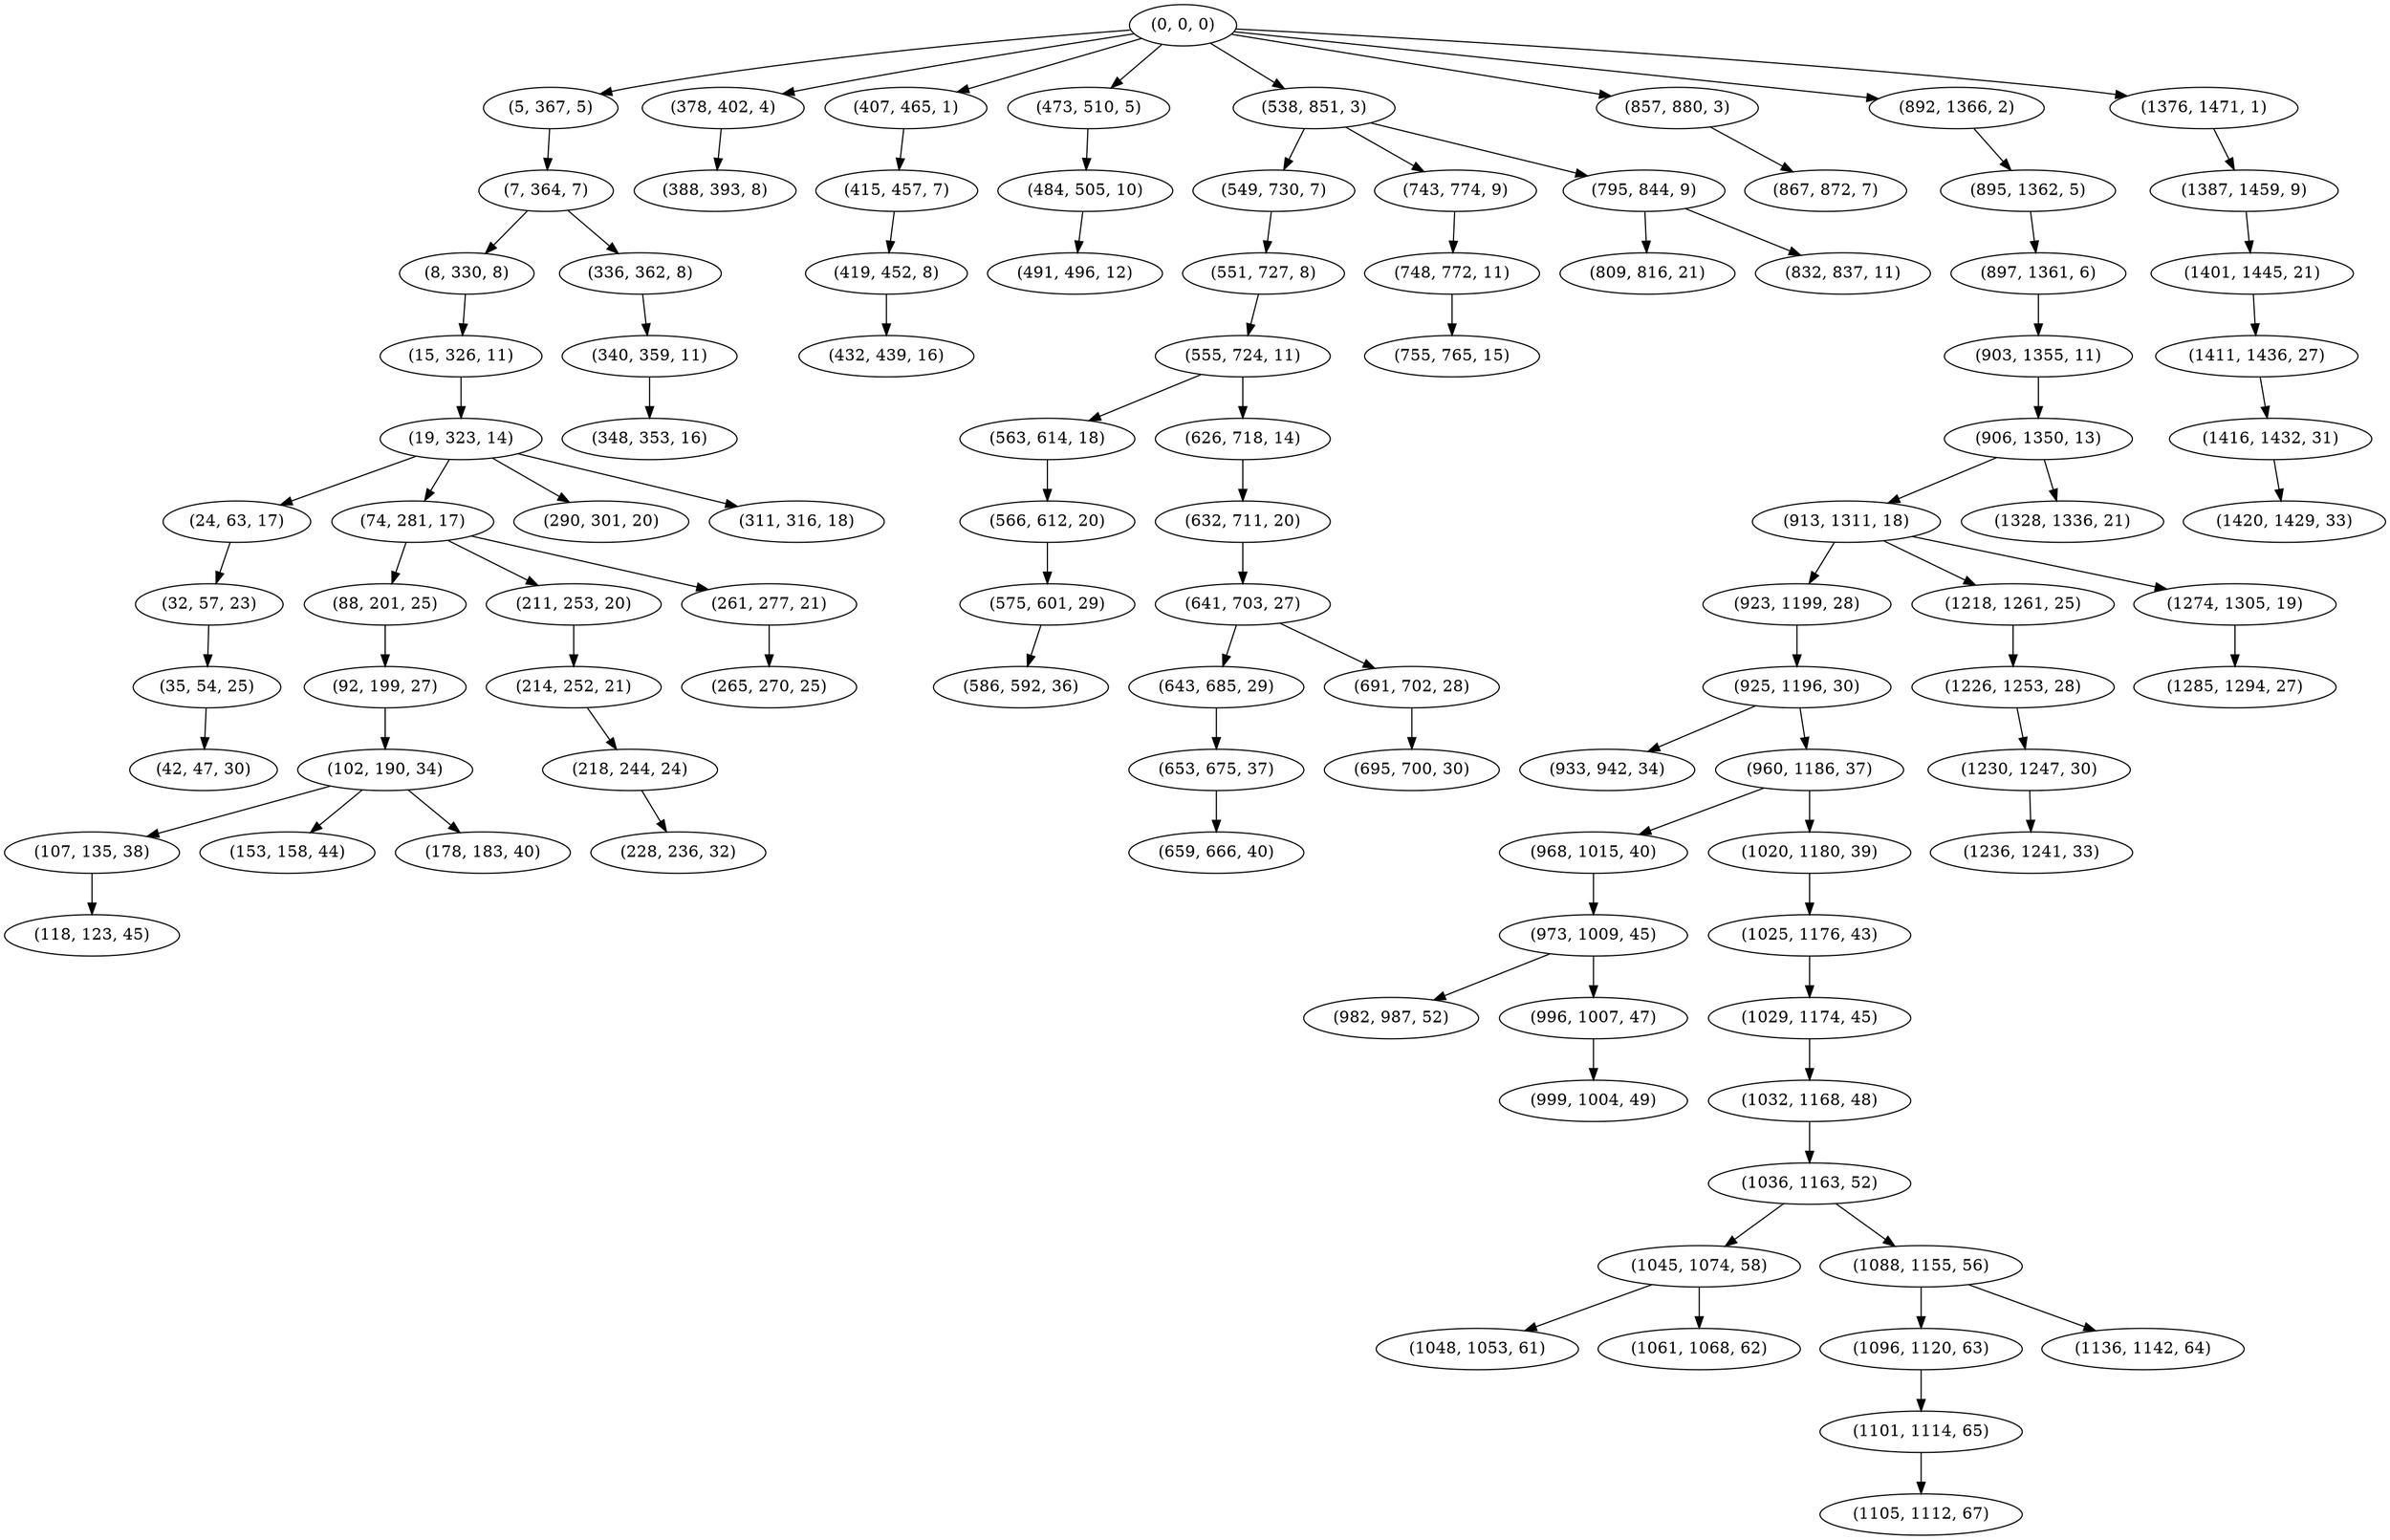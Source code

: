 digraph tree {
    "(0, 0, 0)";
    "(5, 367, 5)";
    "(7, 364, 7)";
    "(8, 330, 8)";
    "(15, 326, 11)";
    "(19, 323, 14)";
    "(24, 63, 17)";
    "(32, 57, 23)";
    "(35, 54, 25)";
    "(42, 47, 30)";
    "(74, 281, 17)";
    "(88, 201, 25)";
    "(92, 199, 27)";
    "(102, 190, 34)";
    "(107, 135, 38)";
    "(118, 123, 45)";
    "(153, 158, 44)";
    "(178, 183, 40)";
    "(211, 253, 20)";
    "(214, 252, 21)";
    "(218, 244, 24)";
    "(228, 236, 32)";
    "(261, 277, 21)";
    "(265, 270, 25)";
    "(290, 301, 20)";
    "(311, 316, 18)";
    "(336, 362, 8)";
    "(340, 359, 11)";
    "(348, 353, 16)";
    "(378, 402, 4)";
    "(388, 393, 8)";
    "(407, 465, 1)";
    "(415, 457, 7)";
    "(419, 452, 8)";
    "(432, 439, 16)";
    "(473, 510, 5)";
    "(484, 505, 10)";
    "(491, 496, 12)";
    "(538, 851, 3)";
    "(549, 730, 7)";
    "(551, 727, 8)";
    "(555, 724, 11)";
    "(563, 614, 18)";
    "(566, 612, 20)";
    "(575, 601, 29)";
    "(586, 592, 36)";
    "(626, 718, 14)";
    "(632, 711, 20)";
    "(641, 703, 27)";
    "(643, 685, 29)";
    "(653, 675, 37)";
    "(659, 666, 40)";
    "(691, 702, 28)";
    "(695, 700, 30)";
    "(743, 774, 9)";
    "(748, 772, 11)";
    "(755, 765, 15)";
    "(795, 844, 9)";
    "(809, 816, 21)";
    "(832, 837, 11)";
    "(857, 880, 3)";
    "(867, 872, 7)";
    "(892, 1366, 2)";
    "(895, 1362, 5)";
    "(897, 1361, 6)";
    "(903, 1355, 11)";
    "(906, 1350, 13)";
    "(913, 1311, 18)";
    "(923, 1199, 28)";
    "(925, 1196, 30)";
    "(933, 942, 34)";
    "(960, 1186, 37)";
    "(968, 1015, 40)";
    "(973, 1009, 45)";
    "(982, 987, 52)";
    "(996, 1007, 47)";
    "(999, 1004, 49)";
    "(1020, 1180, 39)";
    "(1025, 1176, 43)";
    "(1029, 1174, 45)";
    "(1032, 1168, 48)";
    "(1036, 1163, 52)";
    "(1045, 1074, 58)";
    "(1048, 1053, 61)";
    "(1061, 1068, 62)";
    "(1088, 1155, 56)";
    "(1096, 1120, 63)";
    "(1101, 1114, 65)";
    "(1105, 1112, 67)";
    "(1136, 1142, 64)";
    "(1218, 1261, 25)";
    "(1226, 1253, 28)";
    "(1230, 1247, 30)";
    "(1236, 1241, 33)";
    "(1274, 1305, 19)";
    "(1285, 1294, 27)";
    "(1328, 1336, 21)";
    "(1376, 1471, 1)";
    "(1387, 1459, 9)";
    "(1401, 1445, 21)";
    "(1411, 1436, 27)";
    "(1416, 1432, 31)";
    "(1420, 1429, 33)";
    "(0, 0, 0)" -> "(5, 367, 5)";
    "(0, 0, 0)" -> "(378, 402, 4)";
    "(0, 0, 0)" -> "(407, 465, 1)";
    "(0, 0, 0)" -> "(473, 510, 5)";
    "(0, 0, 0)" -> "(538, 851, 3)";
    "(0, 0, 0)" -> "(857, 880, 3)";
    "(0, 0, 0)" -> "(892, 1366, 2)";
    "(0, 0, 0)" -> "(1376, 1471, 1)";
    "(5, 367, 5)" -> "(7, 364, 7)";
    "(7, 364, 7)" -> "(8, 330, 8)";
    "(7, 364, 7)" -> "(336, 362, 8)";
    "(8, 330, 8)" -> "(15, 326, 11)";
    "(15, 326, 11)" -> "(19, 323, 14)";
    "(19, 323, 14)" -> "(24, 63, 17)";
    "(19, 323, 14)" -> "(74, 281, 17)";
    "(19, 323, 14)" -> "(290, 301, 20)";
    "(19, 323, 14)" -> "(311, 316, 18)";
    "(24, 63, 17)" -> "(32, 57, 23)";
    "(32, 57, 23)" -> "(35, 54, 25)";
    "(35, 54, 25)" -> "(42, 47, 30)";
    "(74, 281, 17)" -> "(88, 201, 25)";
    "(74, 281, 17)" -> "(211, 253, 20)";
    "(74, 281, 17)" -> "(261, 277, 21)";
    "(88, 201, 25)" -> "(92, 199, 27)";
    "(92, 199, 27)" -> "(102, 190, 34)";
    "(102, 190, 34)" -> "(107, 135, 38)";
    "(102, 190, 34)" -> "(153, 158, 44)";
    "(102, 190, 34)" -> "(178, 183, 40)";
    "(107, 135, 38)" -> "(118, 123, 45)";
    "(211, 253, 20)" -> "(214, 252, 21)";
    "(214, 252, 21)" -> "(218, 244, 24)";
    "(218, 244, 24)" -> "(228, 236, 32)";
    "(261, 277, 21)" -> "(265, 270, 25)";
    "(336, 362, 8)" -> "(340, 359, 11)";
    "(340, 359, 11)" -> "(348, 353, 16)";
    "(378, 402, 4)" -> "(388, 393, 8)";
    "(407, 465, 1)" -> "(415, 457, 7)";
    "(415, 457, 7)" -> "(419, 452, 8)";
    "(419, 452, 8)" -> "(432, 439, 16)";
    "(473, 510, 5)" -> "(484, 505, 10)";
    "(484, 505, 10)" -> "(491, 496, 12)";
    "(538, 851, 3)" -> "(549, 730, 7)";
    "(538, 851, 3)" -> "(743, 774, 9)";
    "(538, 851, 3)" -> "(795, 844, 9)";
    "(549, 730, 7)" -> "(551, 727, 8)";
    "(551, 727, 8)" -> "(555, 724, 11)";
    "(555, 724, 11)" -> "(563, 614, 18)";
    "(555, 724, 11)" -> "(626, 718, 14)";
    "(563, 614, 18)" -> "(566, 612, 20)";
    "(566, 612, 20)" -> "(575, 601, 29)";
    "(575, 601, 29)" -> "(586, 592, 36)";
    "(626, 718, 14)" -> "(632, 711, 20)";
    "(632, 711, 20)" -> "(641, 703, 27)";
    "(641, 703, 27)" -> "(643, 685, 29)";
    "(641, 703, 27)" -> "(691, 702, 28)";
    "(643, 685, 29)" -> "(653, 675, 37)";
    "(653, 675, 37)" -> "(659, 666, 40)";
    "(691, 702, 28)" -> "(695, 700, 30)";
    "(743, 774, 9)" -> "(748, 772, 11)";
    "(748, 772, 11)" -> "(755, 765, 15)";
    "(795, 844, 9)" -> "(809, 816, 21)";
    "(795, 844, 9)" -> "(832, 837, 11)";
    "(857, 880, 3)" -> "(867, 872, 7)";
    "(892, 1366, 2)" -> "(895, 1362, 5)";
    "(895, 1362, 5)" -> "(897, 1361, 6)";
    "(897, 1361, 6)" -> "(903, 1355, 11)";
    "(903, 1355, 11)" -> "(906, 1350, 13)";
    "(906, 1350, 13)" -> "(913, 1311, 18)";
    "(906, 1350, 13)" -> "(1328, 1336, 21)";
    "(913, 1311, 18)" -> "(923, 1199, 28)";
    "(913, 1311, 18)" -> "(1218, 1261, 25)";
    "(913, 1311, 18)" -> "(1274, 1305, 19)";
    "(923, 1199, 28)" -> "(925, 1196, 30)";
    "(925, 1196, 30)" -> "(933, 942, 34)";
    "(925, 1196, 30)" -> "(960, 1186, 37)";
    "(960, 1186, 37)" -> "(968, 1015, 40)";
    "(960, 1186, 37)" -> "(1020, 1180, 39)";
    "(968, 1015, 40)" -> "(973, 1009, 45)";
    "(973, 1009, 45)" -> "(982, 987, 52)";
    "(973, 1009, 45)" -> "(996, 1007, 47)";
    "(996, 1007, 47)" -> "(999, 1004, 49)";
    "(1020, 1180, 39)" -> "(1025, 1176, 43)";
    "(1025, 1176, 43)" -> "(1029, 1174, 45)";
    "(1029, 1174, 45)" -> "(1032, 1168, 48)";
    "(1032, 1168, 48)" -> "(1036, 1163, 52)";
    "(1036, 1163, 52)" -> "(1045, 1074, 58)";
    "(1036, 1163, 52)" -> "(1088, 1155, 56)";
    "(1045, 1074, 58)" -> "(1048, 1053, 61)";
    "(1045, 1074, 58)" -> "(1061, 1068, 62)";
    "(1088, 1155, 56)" -> "(1096, 1120, 63)";
    "(1088, 1155, 56)" -> "(1136, 1142, 64)";
    "(1096, 1120, 63)" -> "(1101, 1114, 65)";
    "(1101, 1114, 65)" -> "(1105, 1112, 67)";
    "(1218, 1261, 25)" -> "(1226, 1253, 28)";
    "(1226, 1253, 28)" -> "(1230, 1247, 30)";
    "(1230, 1247, 30)" -> "(1236, 1241, 33)";
    "(1274, 1305, 19)" -> "(1285, 1294, 27)";
    "(1376, 1471, 1)" -> "(1387, 1459, 9)";
    "(1387, 1459, 9)" -> "(1401, 1445, 21)";
    "(1401, 1445, 21)" -> "(1411, 1436, 27)";
    "(1411, 1436, 27)" -> "(1416, 1432, 31)";
    "(1416, 1432, 31)" -> "(1420, 1429, 33)";
}
